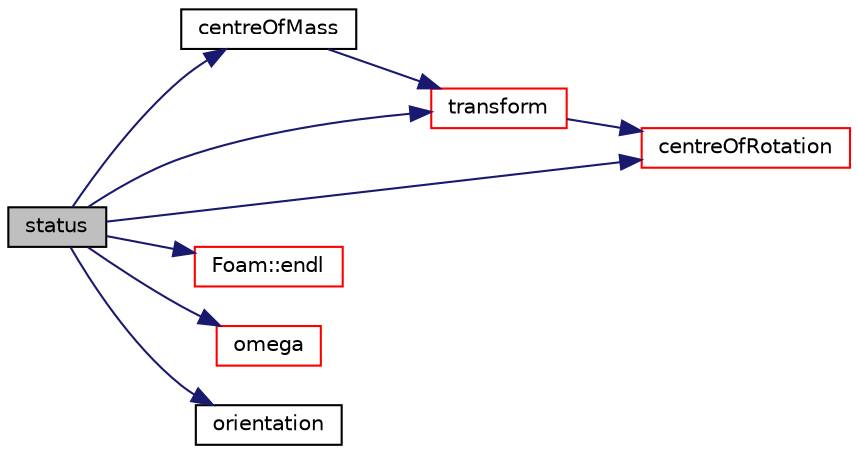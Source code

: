 digraph "status"
{
  bgcolor="transparent";
  edge [fontname="Helvetica",fontsize="10",labelfontname="Helvetica",labelfontsize="10"];
  node [fontname="Helvetica",fontsize="10",shape=record];
  rankdir="LR";
  Node1 [label="status",height=0.2,width=0.4,color="black", fillcolor="grey75", style="filled", fontcolor="black"];
  Node1 -> Node2 [color="midnightblue",fontsize="10",style="solid",fontname="Helvetica"];
  Node2 [label="centreOfMass",height=0.2,width=0.4,color="black",URL="$a02391.html#a489e7288b24e3b775ad459374dd79753",tooltip="Return the current centre of mass. "];
  Node2 -> Node3 [color="midnightblue",fontsize="10",style="solid",fontname="Helvetica"];
  Node3 [label="transform",height=0.2,width=0.4,color="red",URL="$a02391.html#a7ae5497c07eb95c569be5217c18d6883",tooltip="Transform the given initial state point by the current motion. "];
  Node3 -> Node4 [color="midnightblue",fontsize="10",style="solid",fontname="Helvetica"];
  Node4 [label="centreOfRotation",height=0.2,width=0.4,color="red",URL="$a02391.html#a2f8c6ae8506d71aa8038ba4a8f62ce3f",tooltip="Return the current centre of rotation. "];
  Node1 -> Node4 [color="midnightblue",fontsize="10",style="solid",fontname="Helvetica"];
  Node1 -> Node5 [color="midnightblue",fontsize="10",style="solid",fontname="Helvetica"];
  Node5 [label="Foam::endl",height=0.2,width=0.4,color="red",URL="$a10974.html#a2db8fe02a0d3909e9351bb4275b23ce4",tooltip="Add newline and flush stream. "];
  Node1 -> Node6 [color="midnightblue",fontsize="10",style="solid",fontname="Helvetica"];
  Node6 [label="omega",height=0.2,width=0.4,color="red",URL="$a02391.html#a9ccb39bb1c549190b9e6379f6ab8683d",tooltip="Return the angular velocity in the global frame. "];
  Node1 -> Node7 [color="midnightblue",fontsize="10",style="solid",fontname="Helvetica"];
  Node7 [label="orientation",height=0.2,width=0.4,color="black",URL="$a02391.html#ae5b91ef3c3ecc325d2910d2ce6a598f8",tooltip="Return the orientation tensor, Q. "];
  Node1 -> Node3 [color="midnightblue",fontsize="10",style="solid",fontname="Helvetica"];
}
